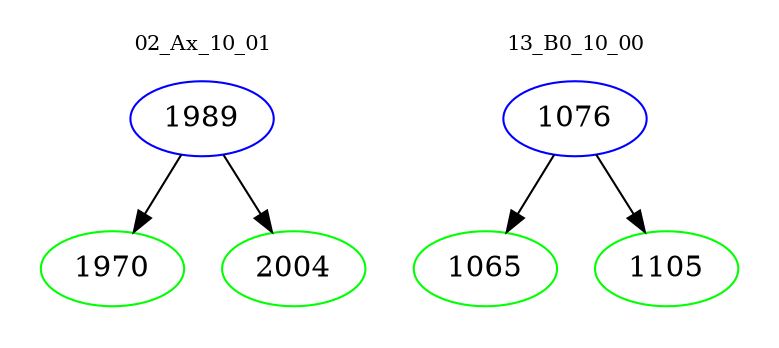 digraph{
subgraph cluster_0 {
color = white
label = "02_Ax_10_01";
fontsize=10;
T0_1989 [label="1989", color="blue"]
T0_1989 -> T0_1970 [color="black"]
T0_1970 [label="1970", color="green"]
T0_1989 -> T0_2004 [color="black"]
T0_2004 [label="2004", color="green"]
}
subgraph cluster_1 {
color = white
label = "13_B0_10_00";
fontsize=10;
T1_1076 [label="1076", color="blue"]
T1_1076 -> T1_1065 [color="black"]
T1_1065 [label="1065", color="green"]
T1_1076 -> T1_1105 [color="black"]
T1_1105 [label="1105", color="green"]
}
}
